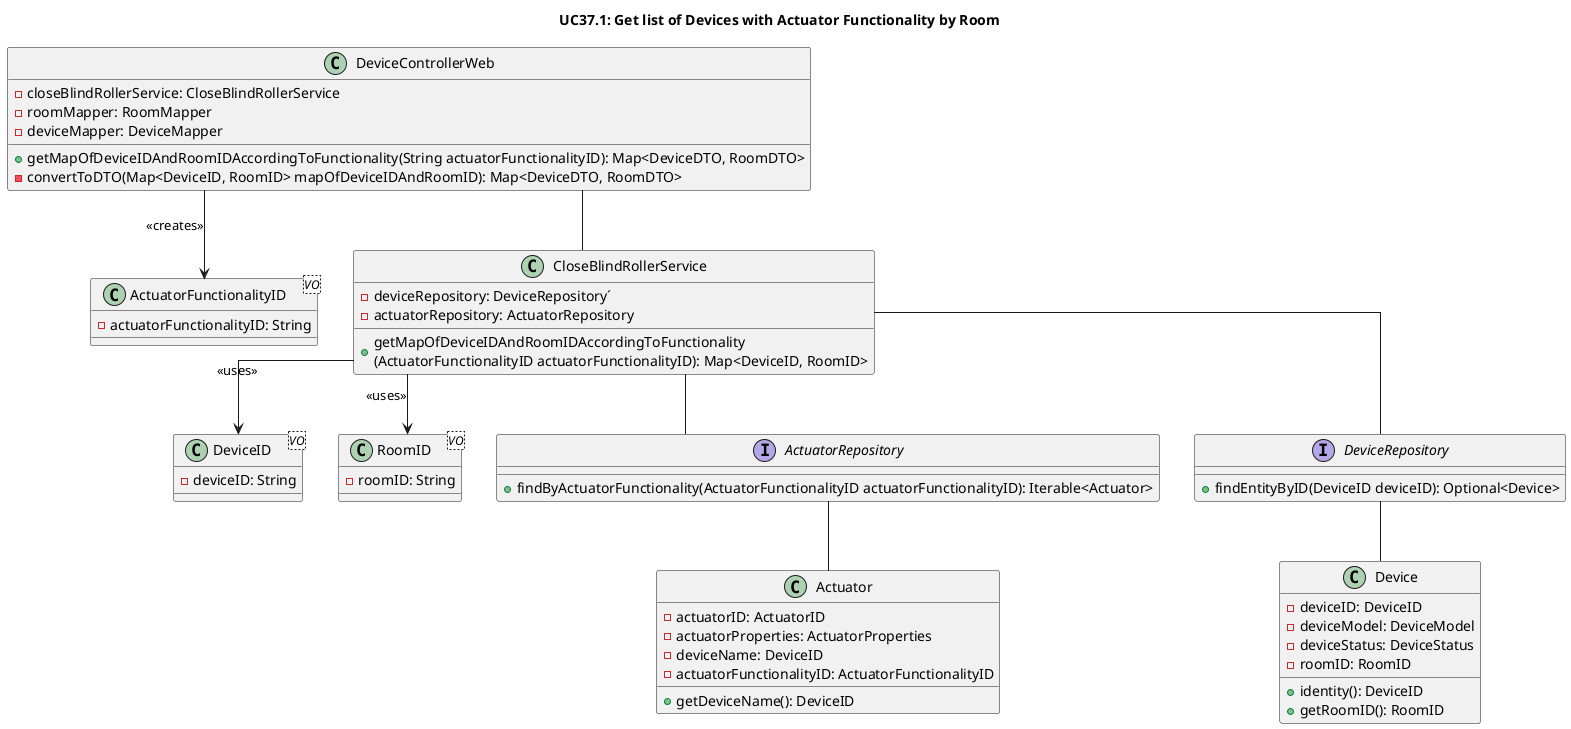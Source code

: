 @startuml
'https://plantuml.com/class-diagram
skinparam linetype ortho

title UC37.1: Get list of Devices with Actuator Functionality by Room

class DeviceControllerWeb{
    -closeBlindRollerService: CloseBlindRollerService
    -roomMapper: RoomMapper
    -deviceMapper: DeviceMapper
    +getMapOfDeviceIDAndRoomIDAccordingToFunctionality(String actuatorFunctionalityID): Map<DeviceDTO, RoomDTO>
    -convertToDTO(Map<DeviceID, RoomID> mapOfDeviceIDAndRoomID): Map<DeviceDTO, RoomDTO>
}

class ActuatorFunctionalityID <VO> {
    -actuatorFunctionalityID: String
}

class CloseBlindRollerService{
    - deviceRepository: DeviceRepository´
    - actuatorRepository: ActuatorRepository
    +getMapOfDeviceIDAndRoomIDAccordingToFunctionality\n(ActuatorFunctionalityID actuatorFunctionalityID): Map<DeviceID, RoomID>
}

class DeviceID <VO> {
    -deviceID: String
}

class RoomID <VO> {
    -roomID: String
}

interface ActuatorRepository{
    +findByActuatorFunctionality(ActuatorFunctionalityID actuatorFunctionalityID): Iterable<Actuator>
}

class Actuator {
     -actuatorID: ActuatorID
     -actuatorProperties: ActuatorProperties
     -deviceName: DeviceID
     -actuatorFunctionalityID: ActuatorFunctionalityID
     +getDeviceName(): DeviceID
    }

interface DeviceRepository{
    +findEntityByID(DeviceID deviceID): Optional<Device>
}

class Device {
    -deviceID: DeviceID
    -deviceModel: DeviceModel
    -deviceStatus: DeviceStatus
    -roomID: RoomID
    +identity(): DeviceID
    +getRoomID(): RoomID
}


DeviceControllerWeb --> ActuatorFunctionalityID: <<creates>>
DeviceControllerWeb -- CloseBlindRollerService
CloseBlindRollerService -- ActuatorRepository
CloseBlindRollerService -- DeviceRepository
CloseBlindRollerService --> RoomID: <<uses>>
CloseBlindRollerService --> DeviceID: <<uses>>
ActuatorRepository -- Actuator
DeviceRepository -- Device
@enduml